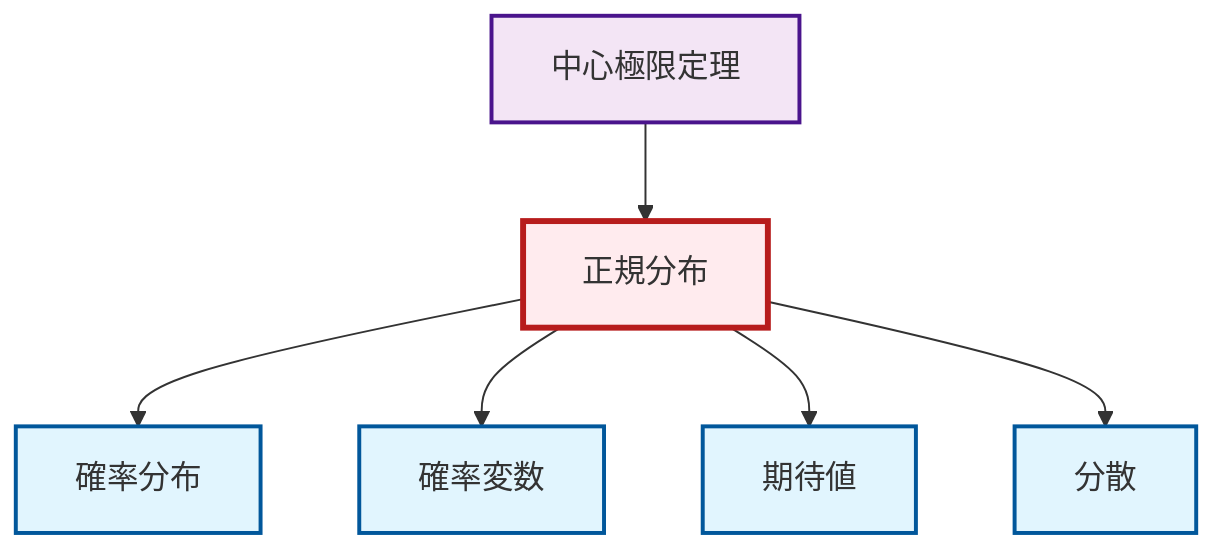graph TD
    classDef definition fill:#e1f5fe,stroke:#01579b,stroke-width:2px
    classDef theorem fill:#f3e5f5,stroke:#4a148c,stroke-width:2px
    classDef axiom fill:#fff3e0,stroke:#e65100,stroke-width:2px
    classDef example fill:#e8f5e9,stroke:#1b5e20,stroke-width:2px
    classDef current fill:#ffebee,stroke:#b71c1c,stroke-width:3px
    def-normal-distribution["正規分布"]:::definition
    def-expectation["期待値"]:::definition
    def-probability-distribution["確率分布"]:::definition
    def-variance["分散"]:::definition
    thm-central-limit["中心極限定理"]:::theorem
    def-random-variable["確率変数"]:::definition
    def-normal-distribution --> def-probability-distribution
    def-normal-distribution --> def-random-variable
    def-normal-distribution --> def-expectation
    thm-central-limit --> def-normal-distribution
    def-normal-distribution --> def-variance
    class def-normal-distribution current